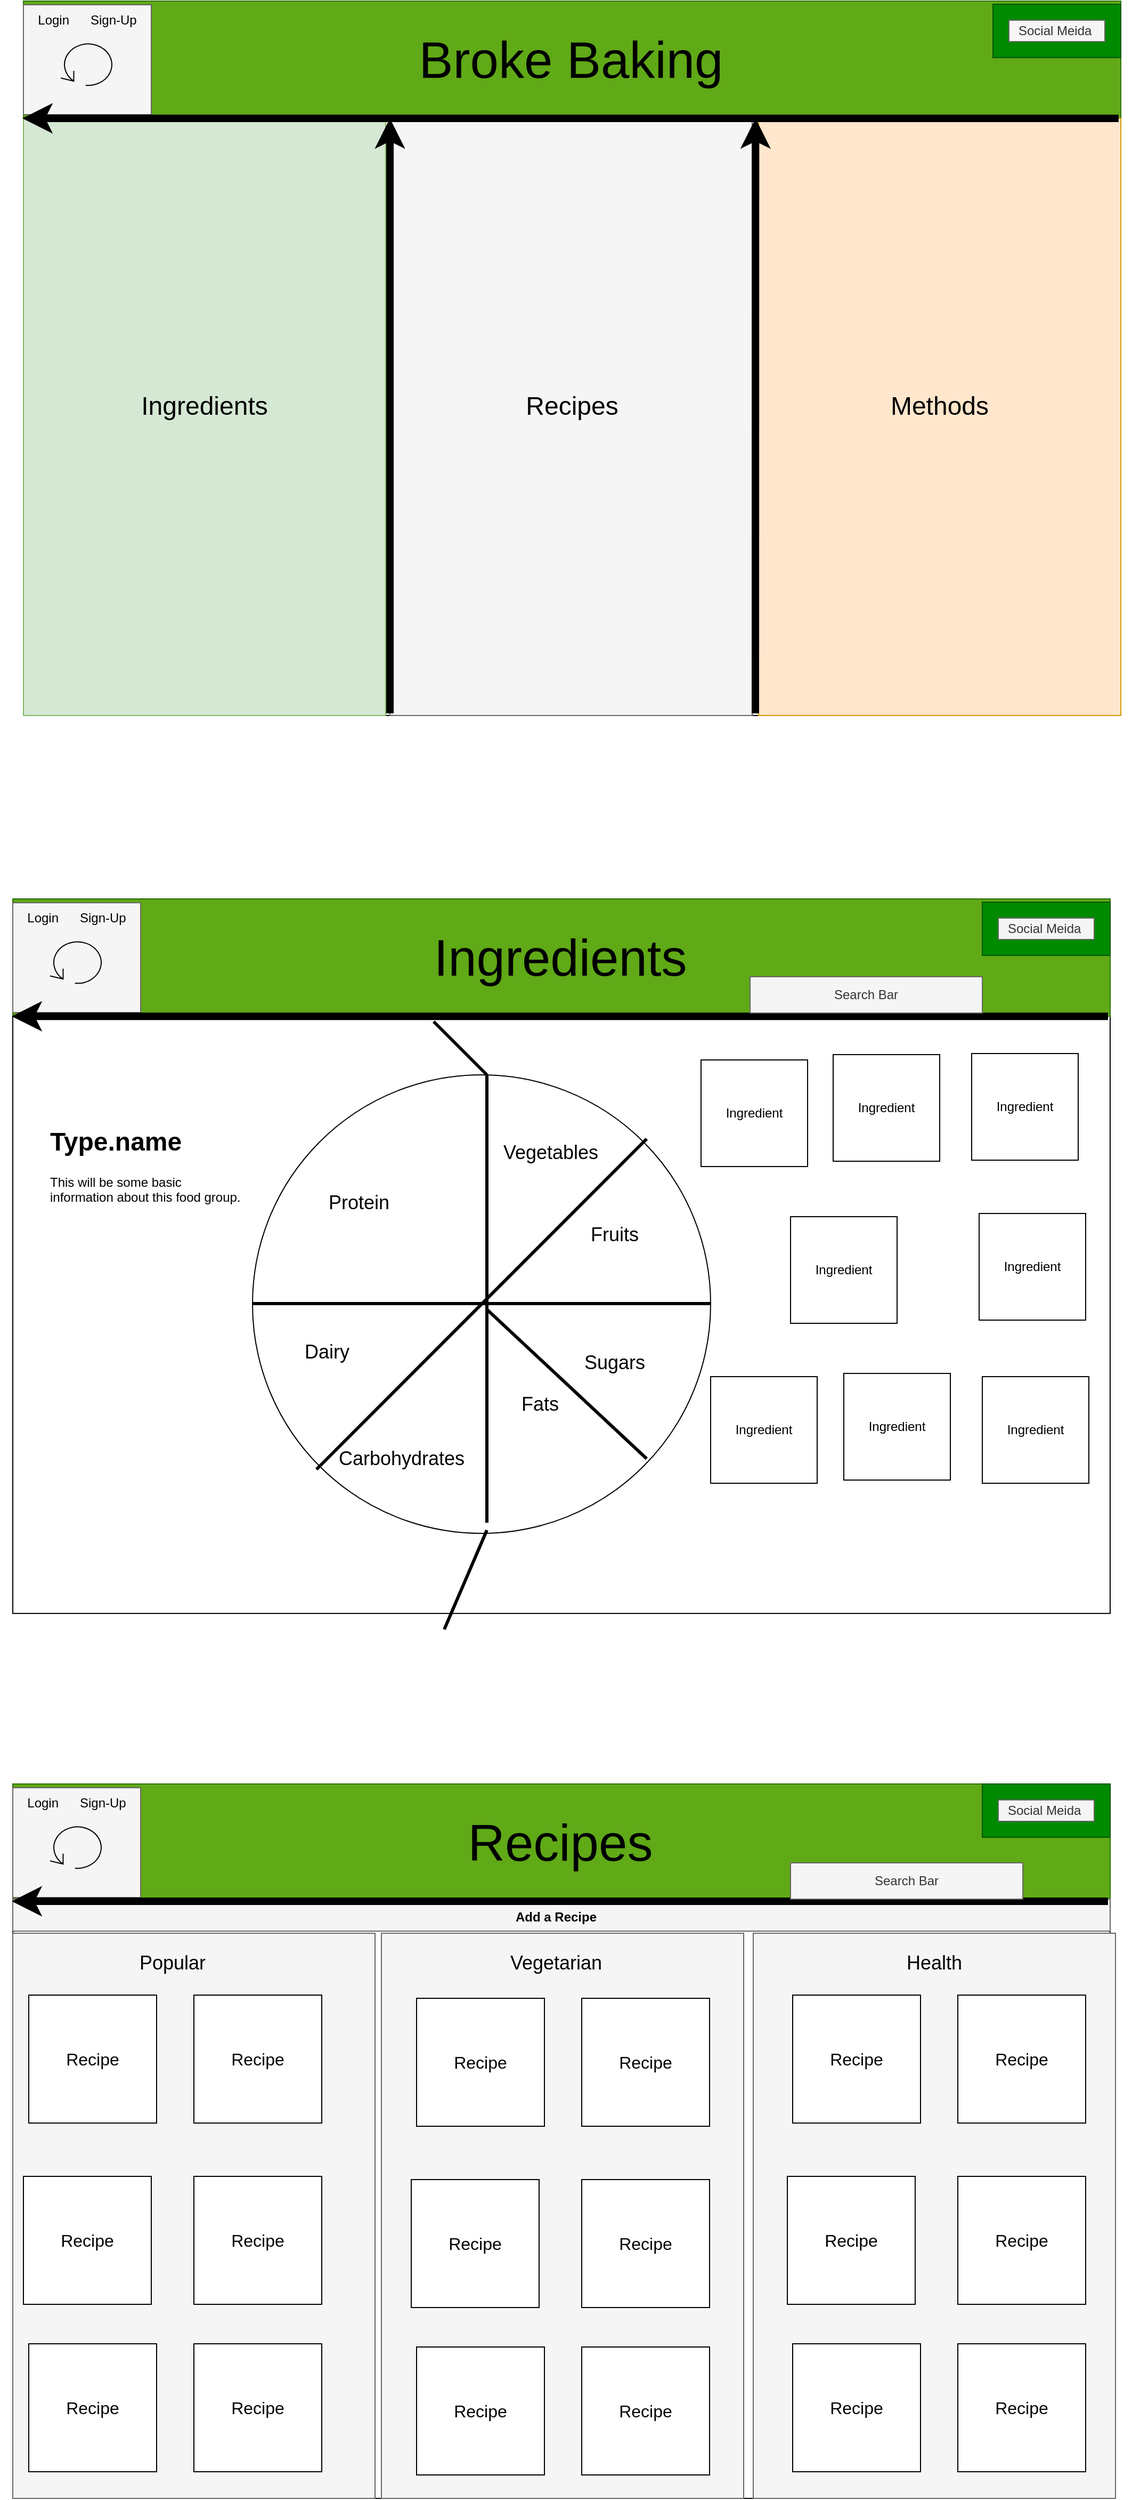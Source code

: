<mxfile version="10.9.2" type="device"><diagram id="hoWL7Ylxa5DnztFot7r7" name="Laptop Display"><mxGraphModel dx="1335" dy="776" grid="1" gridSize="10" guides="1" tooltips="1" connect="1" arrows="1" fold="1" page="1" pageScale="1" pageWidth="1169" pageHeight="827" math="0" shadow="0"><root><mxCell id="0"/><mxCell id="1" parent="0"/><mxCell id="L4XhccBWlL3PrKL1o4t8-92" value="" style="rounded=0;whiteSpace=wrap;html=1;movable=0;resizable=0;rotatable=0;deletable=0;editable=0;connectable=0;" parent="1" vertex="1"><mxGeometry x="60" y="1742" width="1030" height="670" as="geometry"/></mxCell><mxCell id="L4XhccBWlL3PrKL1o4t8-124" value="" style="rounded=0;whiteSpace=wrap;html=1;rotation=90;fillColor=#f5f5f5;strokeColor=#666666;movable=0;resizable=0;rotatable=0;deletable=0;editable=0;connectable=0;fontColor=#333333;" parent="1" vertex="1"><mxGeometry x="660" y="1977" width="530" height="340" as="geometry"/></mxCell><mxCell id="L4XhccBWlL3PrKL1o4t8-93" value="" style="rounded=0;whiteSpace=wrap;html=1;fillColor=#60a917;strokeColor=#2D7600;fontColor=#ffffff;movable=0;resizable=0;rotatable=0;deletable=0;editable=0;connectable=0;" parent="1" vertex="1"><mxGeometry x="60" y="1742" width="1030" height="110" as="geometry"/></mxCell><mxCell id="L4XhccBWlL3PrKL1o4t8-94" value="" style="rounded=0;whiteSpace=wrap;html=1;rotation=90;fillColor=#f5f5f5;strokeColor=#666666;fontColor=#333333;movable=0;resizable=0;rotatable=0;deletable=0;editable=0;connectable=0;" parent="1" vertex="1"><mxGeometry x="68.5" y="1737" width="103" height="120" as="geometry"/></mxCell><mxCell id="L4XhccBWlL3PrKL1o4t8-125" value="" style="rounded=0;whiteSpace=wrap;html=1;movable=0;resizable=0;rotatable=0;deletable=0;editable=0;connectable=0;fillColor=#f5f5f5;strokeColor=#666666;fontColor=#333333;" parent="1" vertex="1"><mxGeometry x="60" y="1850" width="1030" height="30" as="geometry"/></mxCell><mxCell id="L4XhccBWlL3PrKL1o4t8-123" value="" style="rounded=0;whiteSpace=wrap;html=1;rotation=90;fillColor=#f5f5f5;strokeColor=#666666;movable=0;resizable=0;rotatable=0;deletable=0;editable=0;connectable=0;fontColor=#333333;" parent="1" vertex="1"><mxGeometry x="311" y="1977" width="530" height="340" as="geometry"/></mxCell><mxCell id="L4XhccBWlL3PrKL1o4t8-103" value="" style="endArrow=classic;html=1;exitX=0.998;exitY=1;exitDx=0;exitDy=0;exitPerimeter=0;strokeWidth=7;movable=0;resizable=0;rotatable=0;deletable=0;editable=0;connectable=0;" parent="1" source="L4XhccBWlL3PrKL1o4t8-93" edge="1"><mxGeometry width="50" height="50" relative="1" as="geometry"><mxPoint x="20" y="1912" as="sourcePoint"/><mxPoint x="59" y="1852" as="targetPoint"/></mxGeometry></mxCell><mxCell id="L4XhccBWlL3PrKL1o4t8-116" value="" style="rounded=0;whiteSpace=wrap;html=1;rotation=90;fillColor=#f5f5f5;strokeColor=#666666;movable=0;resizable=0;rotatable=0;deletable=0;editable=0;connectable=0;fontColor=#333333;" parent="1" vertex="1"><mxGeometry x="-35" y="1977" width="530" height="340" as="geometry"/></mxCell><mxCell id="zri9Limb2vsk-oSee-CC-1" value="" style="rounded=0;whiteSpace=wrap;html=1;movable=0;resizable=0;rotatable=0;deletable=0;editable=0;connectable=0;" parent="1" vertex="1"><mxGeometry x="70" y="70" width="1030" height="670" as="geometry"/></mxCell><mxCell id="L4XhccBWlL3PrKL1o4t8-1" value="" style="rounded=0;whiteSpace=wrap;html=1;fillColor=#60a917;strokeColor=#2D7600;fontColor=#ffffff;movable=0;resizable=0;rotatable=0;deletable=0;editable=0;connectable=0;" parent="1" vertex="1"><mxGeometry x="70" y="70" width="1030" height="110" as="geometry"/></mxCell><mxCell id="L4XhccBWlL3PrKL1o4t8-16" value="" style="rounded=0;whiteSpace=wrap;html=1;rotation=90;fillColor=#f5f5f5;strokeColor=#666666;fontColor=#333333;movable=0;resizable=0;rotatable=0;deletable=0;editable=0;connectable=0;" parent="1" vertex="1"><mxGeometry x="78.5" y="65" width="103" height="120" as="geometry"/></mxCell><mxCell id="L4XhccBWlL3PrKL1o4t8-14" value="" style="rounded=0;whiteSpace=wrap;html=1;rotation=90;fillColor=#d5e8d4;strokeColor=#82b366;movable=0;resizable=0;rotatable=0;deletable=0;editable=0;connectable=0;" parent="1" vertex="1"><mxGeometry x="-40" y="290" width="560" height="340" as="geometry"/></mxCell><mxCell id="L4XhccBWlL3PrKL1o4t8-13" value="" style="rounded=0;whiteSpace=wrap;html=1;rotation=90;fillColor=#f5f5f5;strokeColor=#666666;fontColor=#333333;movable=0;resizable=0;rotatable=0;deletable=0;editable=0;connectable=0;" parent="1" vertex="1"><mxGeometry x="304" y="290" width="560" height="340" as="geometry"/></mxCell><mxCell id="L4XhccBWlL3PrKL1o4t8-15" value="" style="rounded=0;whiteSpace=wrap;html=1;rotation=90;fillColor=#ffe6cc;strokeColor=#d79b00;movable=0;resizable=0;rotatable=0;deletable=0;editable=0;connectable=0;" parent="1" vertex="1"><mxGeometry x="650" y="290" width="560" height="340" as="geometry"/></mxCell><mxCell id="L4XhccBWlL3PrKL1o4t8-2" value="&lt;span style=&quot;font-size: 48px&quot;&gt;Broke Baking&lt;/span&gt;" style="text;html=1;strokeColor=none;fillColor=none;align=center;verticalAlign=middle;whiteSpace=wrap;rounded=0;movable=0;resizable=0;rotatable=0;deletable=0;editable=0;connectable=0;" parent="1" vertex="1"><mxGeometry x="402" y="115" width="364" height="20" as="geometry"/></mxCell><mxCell id="L4XhccBWlL3PrKL1o4t8-3" value="Login&amp;nbsp; &amp;nbsp; &amp;nbsp; Sign-Up&lt;br&gt;" style="text;html=1;strokeColor=none;fillColor=none;align=center;verticalAlign=middle;whiteSpace=wrap;rounded=0;movable=0;resizable=0;rotatable=0;deletable=0;editable=0;connectable=0;" parent="1" vertex="1"><mxGeometry x="70" y="78" width="120" height="20" as="geometry"/></mxCell><mxCell id="L4XhccBWlL3PrKL1o4t8-6" value="" style="shape=mxgraph.bpmn.loop;html=1;outlineConnect=0;movable=0;resizable=0;rotatable=0;deletable=0;editable=0;connectable=0;" parent="1" vertex="1"><mxGeometry x="105" y="108" width="50" height="42" as="geometry"/></mxCell><mxCell id="L4XhccBWlL3PrKL1o4t8-10" value="" style="endArrow=classic;html=1;exitX=0.998;exitY=1;exitDx=0;exitDy=0;exitPerimeter=0;strokeWidth=7;movable=0;resizable=0;rotatable=0;deletable=0;editable=0;connectable=0;" parent="1" source="L4XhccBWlL3PrKL1o4t8-1" edge="1"><mxGeometry width="50" height="50" relative="1" as="geometry"><mxPoint x="30" y="240" as="sourcePoint"/><mxPoint x="69" y="180" as="targetPoint"/></mxGeometry></mxCell><mxCell id="L4XhccBWlL3PrKL1o4t8-17" value="&lt;font style=&quot;font-size: 24px&quot;&gt;Ingredients&lt;/font&gt;" style="text;html=1;strokeColor=none;fillColor=none;align=center;verticalAlign=middle;whiteSpace=wrap;rounded=0;movable=0;resizable=0;rotatable=0;deletable=0;editable=0;connectable=0;" parent="1" vertex="1"><mxGeometry x="135" y="440" width="210" height="20" as="geometry"/></mxCell><mxCell id="L4XhccBWlL3PrKL1o4t8-18" value="&lt;span style=&quot;font-size: 24px&quot;&gt;Recipes&lt;/span&gt;" style="text;html=1;strokeColor=none;fillColor=none;align=center;verticalAlign=middle;whiteSpace=wrap;rounded=0;movable=0;resizable=0;rotatable=0;deletable=0;editable=0;connectable=0;" parent="1" vertex="1"><mxGeometry x="480" y="440" width="210" height="20" as="geometry"/></mxCell><mxCell id="L4XhccBWlL3PrKL1o4t8-19" value="&lt;span style=&quot;font-size: 24px&quot;&gt;Methods&lt;/span&gt;" style="text;html=1;strokeColor=none;fillColor=none;align=center;verticalAlign=middle;whiteSpace=wrap;rounded=0;movable=0;resizable=0;rotatable=0;deletable=0;editable=0;connectable=0;" parent="1" vertex="1"><mxGeometry x="825" y="440" width="210" height="20" as="geometry"/></mxCell><mxCell id="L4XhccBWlL3PrKL1o4t8-21" value="" style="endArrow=classic;html=1;strokeWidth=7;entryX=0;entryY=1;entryDx=0;entryDy=0;entryPerimeter=0;movable=0;resizable=0;rotatable=0;deletable=0;editable=0;connectable=0;" parent="1" target="L4XhccBWlL3PrKL1o4t8-13" edge="1"><mxGeometry width="50" height="50" relative="1" as="geometry"><mxPoint x="414" y="738" as="sourcePoint"/><mxPoint x="320" y="449.5" as="targetPoint"/></mxGeometry></mxCell><mxCell id="L4XhccBWlL3PrKL1o4t8-22" value="" style="endArrow=classic;html=1;strokeWidth=7;entryX=0;entryY=1;entryDx=0;entryDy=0;entryPerimeter=0;movable=0;resizable=0;rotatable=0;deletable=0;editable=0;connectable=0;" parent="1" edge="1"><mxGeometry width="50" height="50" relative="1" as="geometry"><mxPoint x="757.0" y="738" as="sourcePoint"/><mxPoint x="757.167" y="180" as="targetPoint"/></mxGeometry></mxCell><mxCell id="L4XhccBWlL3PrKL1o4t8-23" value="" style="rounded=0;whiteSpace=wrap;html=1;movable=0;resizable=0;rotatable=0;deletable=0;editable=0;connectable=0;" parent="1" vertex="1"><mxGeometry x="60" y="912.083" width="1030" height="670" as="geometry"/></mxCell><mxCell id="L4XhccBWlL3PrKL1o4t8-24" value="" style="rounded=0;whiteSpace=wrap;html=1;fillColor=#60a917;strokeColor=#2D7600;fontColor=#ffffff;movable=0;resizable=0;rotatable=0;deletable=0;editable=0;connectable=0;" parent="1" vertex="1"><mxGeometry x="60" y="912.083" width="1030" height="110" as="geometry"/></mxCell><mxCell id="L4XhccBWlL3PrKL1o4t8-25" value="" style="rounded=0;whiteSpace=wrap;html=1;rotation=90;fillColor=#f5f5f5;strokeColor=#666666;fontColor=#333333;movable=0;resizable=0;rotatable=0;deletable=0;editable=0;connectable=0;" parent="1" vertex="1"><mxGeometry x="68.5" y="907.083" width="103" height="120" as="geometry"/></mxCell><mxCell id="L4XhccBWlL3PrKL1o4t8-29" value="&lt;span style=&quot;font-size: 48px&quot;&gt;Ingredients&lt;/span&gt;" style="text;html=1;strokeColor=none;fillColor=none;align=center;verticalAlign=middle;whiteSpace=wrap;rounded=0;movable=0;resizable=0;rotatable=0;deletable=0;editable=0;connectable=0;" parent="1" vertex="1"><mxGeometry x="392" y="957.083" width="364" height="20" as="geometry"/></mxCell><mxCell id="L4XhccBWlL3PrKL1o4t8-30" value="Login&amp;nbsp; &amp;nbsp; &amp;nbsp; Sign-Up&lt;br&gt;" style="text;html=1;strokeColor=none;fillColor=none;align=center;verticalAlign=middle;whiteSpace=wrap;rounded=0;movable=0;resizable=0;rotatable=0;deletable=0;editable=0;connectable=0;" parent="1" vertex="1"><mxGeometry x="60" y="920.083" width="120" height="20" as="geometry"/></mxCell><mxCell id="L4XhccBWlL3PrKL1o4t8-33" value="" style="shape=mxgraph.bpmn.loop;html=1;outlineConnect=0;movable=0;resizable=0;rotatable=0;deletable=0;editable=0;connectable=0;" parent="1" vertex="1"><mxGeometry x="95" y="950.083" width="50" height="42" as="geometry"/></mxCell><mxCell id="L4XhccBWlL3PrKL1o4t8-34" value="" style="endArrow=classic;html=1;exitX=0.998;exitY=1;exitDx=0;exitDy=0;exitPerimeter=0;strokeWidth=7;movable=0;resizable=0;rotatable=0;deletable=0;editable=0;connectable=0;" parent="1" source="L4XhccBWlL3PrKL1o4t8-24" edge="1"><mxGeometry width="50" height="50" relative="1" as="geometry"><mxPoint x="20" y="1082.083" as="sourcePoint"/><mxPoint x="59" y="1022.083" as="targetPoint"/></mxGeometry></mxCell><mxCell id="L4XhccBWlL3PrKL1o4t8-40" value="Search Bar" style="rounded=0;whiteSpace=wrap;html=1;rotation=0;fillColor=#f5f5f5;strokeColor=#666666;fontColor=#333333;movable=0;resizable=0;rotatable=0;deletable=0;editable=0;connectable=0;direction=south;" parent="1" vertex="1"><mxGeometry x="752" y="985" width="218" height="34" as="geometry"/></mxCell><mxCell id="L4XhccBWlL3PrKL1o4t8-41" value="" style="ellipse;whiteSpace=wrap;html=1;aspect=fixed;movable=0;resizable=0;rotatable=0;deletable=0;editable=0;connectable=0;" parent="1" vertex="1"><mxGeometry x="285" y="1077" width="430" height="430" as="geometry"/></mxCell><mxCell id="L4XhccBWlL3PrKL1o4t8-43" value="" style="endArrow=none;html=1;strokeWidth=3;movable=0;resizable=0;rotatable=0;deletable=0;editable=0;connectable=0;" parent="1" edge="1"><mxGeometry width="50" height="50" relative="1" as="geometry"><mxPoint x="505" y="1497" as="sourcePoint"/><mxPoint x="505" y="1077" as="targetPoint"/></mxGeometry></mxCell><mxCell id="L4XhccBWlL3PrKL1o4t8-44" value="" style="endArrow=none;html=1;strokeWidth=3;movable=0;resizable=0;rotatable=0;deletable=0;editable=0;connectable=0;" parent="1" edge="1"><mxGeometry width="50" height="50" relative="1" as="geometry"><mxPoint x="285" y="1291.5" as="sourcePoint"/><mxPoint x="715" y="1291.5" as="targetPoint"/></mxGeometry></mxCell><mxCell id="L4XhccBWlL3PrKL1o4t8-45" value="" style="endArrow=none;html=1;strokeWidth=3;movable=0;resizable=0;rotatable=0;deletable=0;editable=0;connectable=0;" parent="1" edge="1"><mxGeometry width="50" height="50" relative="1" as="geometry"><mxPoint x="345" y="1447" as="sourcePoint"/><mxPoint x="655" y="1137" as="targetPoint"/></mxGeometry></mxCell><mxCell id="L4XhccBWlL3PrKL1o4t8-46" value="" style="endArrow=none;html=1;strokeWidth=3;movable=0;resizable=0;rotatable=0;deletable=0;editable=0;connectable=0;" parent="1" edge="1"><mxGeometry width="50" height="50" relative="1" as="geometry"><mxPoint x="655" y="1437" as="sourcePoint"/><mxPoint x="505" y="1297" as="targetPoint"/></mxGeometry></mxCell><mxCell id="L4XhccBWlL3PrKL1o4t8-47" value="&lt;font style=&quot;font-size: 18px&quot;&gt;Vegetables&lt;br&gt;&lt;/font&gt;&lt;br&gt;" style="text;html=1;strokeColor=none;fillColor=none;align=center;verticalAlign=middle;whiteSpace=wrap;rounded=0;movable=0;resizable=0;rotatable=0;deletable=0;editable=0;connectable=0;" parent="1" vertex="1"><mxGeometry x="545" y="1147" width="40" height="20" as="geometry"/></mxCell><mxCell id="L4XhccBWlL3PrKL1o4t8-53" value="&lt;span style=&quot;font-size: 18px&quot;&gt;Protein&lt;/span&gt;" style="text;html=1;strokeColor=none;fillColor=none;align=center;verticalAlign=middle;whiteSpace=wrap;rounded=0;movable=0;resizable=0;rotatable=0;deletable=0;editable=0;connectable=0;" parent="1" vertex="1"><mxGeometry x="365" y="1187" width="40" height="20" as="geometry"/></mxCell><mxCell id="L4XhccBWlL3PrKL1o4t8-54" value="&lt;span style=&quot;font-size: 18px&quot;&gt;Carbohydrates&lt;/span&gt;" style="text;html=1;strokeColor=none;fillColor=none;align=center;verticalAlign=middle;whiteSpace=wrap;rounded=0;movable=0;resizable=0;rotatable=0;deletable=0;editable=0;connectable=0;" parent="1" vertex="1"><mxGeometry x="405" y="1427" width="40" height="20" as="geometry"/></mxCell><mxCell id="L4XhccBWlL3PrKL1o4t8-56" value="&lt;span style=&quot;font-size: 18px&quot;&gt;Dairy&lt;/span&gt;" style="text;html=1;strokeColor=none;fillColor=none;align=center;verticalAlign=middle;whiteSpace=wrap;rounded=0;movable=0;resizable=0;rotatable=0;deletable=0;editable=0;connectable=0;" parent="1" vertex="1"><mxGeometry x="335" y="1327" width="40" height="20" as="geometry"/></mxCell><mxCell id="L4XhccBWlL3PrKL1o4t8-57" value="&lt;span style=&quot;font-size: 18px&quot;&gt;Sugars&lt;/span&gt;" style="text;html=1;strokeColor=none;fillColor=none;align=center;verticalAlign=middle;whiteSpace=wrap;rounded=0;movable=0;resizable=0;rotatable=0;deletable=0;editable=0;connectable=0;" parent="1" vertex="1"><mxGeometry x="605" y="1337" width="40" height="20" as="geometry"/></mxCell><mxCell id="L4XhccBWlL3PrKL1o4t8-58" value="&lt;span style=&quot;font-size: 18px&quot;&gt;Fats&lt;br&gt;&lt;br&gt;&lt;/span&gt;" style="text;html=1;strokeColor=none;fillColor=none;align=center;verticalAlign=middle;whiteSpace=wrap;rounded=0;movable=0;resizable=0;rotatable=0;deletable=0;editable=0;connectable=0;" parent="1" vertex="1"><mxGeometry x="535" y="1387" width="40" height="20" as="geometry"/></mxCell><mxCell id="L4XhccBWlL3PrKL1o4t8-59" value="&lt;span style=&quot;font-size: 18px&quot;&gt;Fruits&lt;br&gt;&lt;/span&gt;" style="text;html=1;strokeColor=none;fillColor=none;align=center;verticalAlign=middle;whiteSpace=wrap;rounded=0;movable=0;resizable=0;rotatable=0;deletable=0;editable=0;connectable=0;" parent="1" vertex="1"><mxGeometry x="605" y="1217" width="40" height="20" as="geometry"/></mxCell><mxCell id="L4XhccBWlL3PrKL1o4t8-60" value="" style="endArrow=none;html=1;strokeWidth=3;movable=0;resizable=0;rotatable=0;deletable=0;editable=0;connectable=0;" parent="1" edge="1"><mxGeometry width="50" height="50" relative="1" as="geometry"><mxPoint x="505" y="1077" as="sourcePoint"/><mxPoint x="455" y="1027" as="targetPoint"/></mxGeometry></mxCell><mxCell id="L4XhccBWlL3PrKL1o4t8-62" value="" style="endArrow=none;html=1;strokeWidth=3;movable=0;resizable=0;rotatable=0;deletable=0;editable=0;connectable=0;" parent="1" edge="1"><mxGeometry width="50" height="50" relative="1" as="geometry"><mxPoint x="465" y="1597" as="sourcePoint"/><mxPoint x="505" y="1504" as="targetPoint"/></mxGeometry></mxCell><mxCell id="L4XhccBWlL3PrKL1o4t8-64" value="&lt;h1&gt;Type.name&lt;/h1&gt;&lt;p&gt;This will be some basic information about this food group.&lt;/p&gt;" style="text;html=1;strokeColor=none;fillColor=none;spacing=5;spacingTop=-20;whiteSpace=wrap;overflow=hidden;rounded=0;movable=0;resizable=0;rotatable=0;deletable=0;editable=0;connectable=0;" parent="1" vertex="1"><mxGeometry x="90" y="1120" width="190" height="120" as="geometry"/></mxCell><mxCell id="L4XhccBWlL3PrKL1o4t8-66" value="Ingredient" style="whiteSpace=wrap;html=1;aspect=fixed;movable=0;resizable=0;rotatable=0;deletable=0;editable=0;connectable=0;" parent="1" vertex="1"><mxGeometry x="706" y="1063" width="100" height="100" as="geometry"/></mxCell><mxCell id="L4XhccBWlL3PrKL1o4t8-67" value="Ingredient" style="whiteSpace=wrap;html=1;aspect=fixed;movable=0;resizable=0;rotatable=0;deletable=0;editable=0;connectable=0;" parent="1" vertex="1"><mxGeometry x="967" y="1207" width="100" height="100" as="geometry"/></mxCell><mxCell id="L4XhccBWlL3PrKL1o4t8-68" value="Ingredient" style="whiteSpace=wrap;html=1;aspect=fixed;movable=0;resizable=0;rotatable=0;deletable=0;editable=0;connectable=0;" parent="1" vertex="1"><mxGeometry x="960" y="1057" width="100" height="100" as="geometry"/></mxCell><mxCell id="L4XhccBWlL3PrKL1o4t8-69" value="Ingredient" style="whiteSpace=wrap;html=1;aspect=fixed;movable=0;resizable=0;rotatable=0;deletable=0;editable=0;connectable=0;" parent="1" vertex="1"><mxGeometry x="830" y="1058" width="100" height="100" as="geometry"/></mxCell><mxCell id="L4XhccBWlL3PrKL1o4t8-70" value="Ingredient" style="whiteSpace=wrap;html=1;aspect=fixed;movable=0;resizable=0;rotatable=0;deletable=0;editable=0;connectable=0;" parent="1" vertex="1"><mxGeometry x="790" y="1210" width="100" height="100" as="geometry"/></mxCell><mxCell id="L4XhccBWlL3PrKL1o4t8-71" value="Ingredient" style="whiteSpace=wrap;html=1;aspect=fixed;movable=0;resizable=0;rotatable=0;deletable=0;editable=0;connectable=0;" parent="1" vertex="1"><mxGeometry x="715" y="1360" width="100" height="100" as="geometry"/></mxCell><mxCell id="L4XhccBWlL3PrKL1o4t8-72" value="Ingredient" style="whiteSpace=wrap;html=1;aspect=fixed;movable=0;resizable=0;rotatable=0;deletable=0;editable=0;connectable=0;" parent="1" vertex="1"><mxGeometry x="840" y="1357" width="100" height="100" as="geometry"/></mxCell><mxCell id="L4XhccBWlL3PrKL1o4t8-73" value="Ingredient" style="whiteSpace=wrap;html=1;aspect=fixed;movable=0;resizable=0;rotatable=0;deletable=0;editable=0;connectable=0;" parent="1" vertex="1"><mxGeometry x="970" y="1360" width="100" height="100" as="geometry"/></mxCell><mxCell id="L4XhccBWlL3PrKL1o4t8-98" value="&lt;span style=&quot;font-size: 48px&quot;&gt;Recipes&lt;/span&gt;" style="text;html=1;strokeColor=none;fillColor=none;align=center;verticalAlign=middle;whiteSpace=wrap;rounded=0;movable=0;resizable=0;rotatable=0;deletable=0;editable=0;connectable=0;" parent="1" vertex="1"><mxGeometry x="392" y="1787" width="364" height="20" as="geometry"/></mxCell><mxCell id="L4XhccBWlL3PrKL1o4t8-99" value="Login&amp;nbsp; &amp;nbsp; &amp;nbsp; Sign-Up&lt;br&gt;" style="text;html=1;strokeColor=none;fillColor=none;align=center;verticalAlign=middle;whiteSpace=wrap;rounded=0;movable=0;resizable=0;rotatable=0;deletable=0;editable=0;connectable=0;" parent="1" vertex="1"><mxGeometry x="60" y="1750" width="120" height="20" as="geometry"/></mxCell><mxCell id="L4XhccBWlL3PrKL1o4t8-102" value="" style="shape=mxgraph.bpmn.loop;html=1;outlineConnect=0;movable=0;resizable=0;rotatable=0;deletable=0;editable=0;connectable=0;" parent="1" vertex="1"><mxGeometry x="95" y="1780" width="50" height="42" as="geometry"/></mxCell><mxCell id="L4XhccBWlL3PrKL1o4t8-111" value="&lt;span style=&quot;font-size: 18px&quot;&gt;Popular&lt;/span&gt;" style="text;html=1;strokeColor=none;fillColor=none;align=center;verticalAlign=middle;whiteSpace=wrap;rounded=0;movable=0;resizable=0;rotatable=0;deletable=0;editable=0;connectable=0;" parent="1" vertex="1"><mxGeometry x="190" y="1900" width="40" height="20" as="geometry"/></mxCell><mxCell id="L4XhccBWlL3PrKL1o4t8-112" value="&lt;font size=&quot;3&quot;&gt;Recipe&lt;/font&gt;" style="whiteSpace=wrap;html=1;aspect=fixed;movable=0;resizable=0;rotatable=0;deletable=0;editable=0;connectable=0;" parent="1" vertex="1"><mxGeometry x="75" y="1940" width="120" height="120" as="geometry"/></mxCell><mxCell id="L4XhccBWlL3PrKL1o4t8-117" value="&lt;span style=&quot;font-size: medium ; white-space: normal&quot;&gt;Recipe&lt;/span&gt;" style="whiteSpace=wrap;html=1;aspect=fixed;movable=0;resizable=0;rotatable=0;deletable=0;editable=0;connectable=0;" parent="1" vertex="1"><mxGeometry x="230" y="1940" width="120" height="120" as="geometry"/></mxCell><mxCell id="L4XhccBWlL3PrKL1o4t8-118" value="&lt;span style=&quot;font-size: medium ; white-space: normal&quot;&gt;Recipe&lt;/span&gt;" style="whiteSpace=wrap;html=1;aspect=fixed;movable=0;resizable=0;rotatable=0;deletable=0;editable=0;connectable=0;" parent="1" vertex="1"><mxGeometry x="70" y="2110" width="120" height="120" as="geometry"/></mxCell><mxCell id="L4XhccBWlL3PrKL1o4t8-119" value="&lt;span style=&quot;font-size: medium ; white-space: normal&quot;&gt;Recipe&lt;/span&gt;" style="whiteSpace=wrap;html=1;aspect=fixed;movable=0;resizable=0;rotatable=0;deletable=0;editable=0;connectable=0;" parent="1" vertex="1"><mxGeometry x="230" y="2110" width="120" height="120" as="geometry"/></mxCell><mxCell id="L4XhccBWlL3PrKL1o4t8-120" value="&lt;span style=&quot;font-size: medium ; white-space: normal&quot;&gt;Recipe&lt;/span&gt;" style="whiteSpace=wrap;html=1;aspect=fixed;movable=0;resizable=0;rotatable=0;deletable=0;editable=0;connectable=0;" parent="1" vertex="1"><mxGeometry x="75" y="2267" width="120" height="120" as="geometry"/></mxCell><mxCell id="L4XhccBWlL3PrKL1o4t8-121" value="&lt;span style=&quot;font-size: medium ; white-space: normal&quot;&gt;Recipe&lt;/span&gt;" style="whiteSpace=wrap;html=1;aspect=fixed;movable=0;resizable=0;rotatable=0;deletable=0;editable=0;connectable=0;" parent="1" vertex="1"><mxGeometry x="230" y="2267" width="120" height="120" as="geometry"/></mxCell><mxCell id="L4XhccBWlL3PrKL1o4t8-129" value="&lt;b&gt;Add a Recipe&lt;/b&gt;" style="text;html=1;strokeColor=none;fillColor=none;align=center;verticalAlign=middle;whiteSpace=wrap;rounded=0;movable=0;resizable=0;rotatable=0;deletable=0;editable=0;connectable=0;" parent="1" vertex="1"><mxGeometry x="490" y="1857" width="160" height="20" as="geometry"/></mxCell><mxCell id="L4XhccBWlL3PrKL1o4t8-132" value="Search Bar" style="rounded=0;whiteSpace=wrap;html=1;rotation=0;fillColor=#f5f5f5;strokeColor=#666666;fontColor=#333333;movable=0;resizable=0;rotatable=0;deletable=0;editable=0;connectable=0;direction=south;" parent="1" vertex="1"><mxGeometry x="790" y="1816" width="218" height="34" as="geometry"/></mxCell><mxCell id="L4XhccBWlL3PrKL1o4t8-134" value="&lt;span style=&quot;font-size: 18px&quot;&gt;Vegetarian&lt;/span&gt;" style="text;html=1;strokeColor=none;fillColor=none;align=center;verticalAlign=middle;whiteSpace=wrap;rounded=0;movable=0;resizable=0;rotatable=0;deletable=0;editable=0;connectable=0;" parent="1" vertex="1"><mxGeometry x="550" y="1900" width="40" height="20" as="geometry"/></mxCell><mxCell id="L4XhccBWlL3PrKL1o4t8-136" value="&lt;font size=&quot;3&quot;&gt;Recipe&lt;/font&gt;" style="whiteSpace=wrap;html=1;aspect=fixed;movable=0;resizable=0;rotatable=0;deletable=0;editable=0;connectable=0;" parent="1" vertex="1"><mxGeometry x="439" y="1943" width="120" height="120" as="geometry"/></mxCell><mxCell id="L4XhccBWlL3PrKL1o4t8-137" value="&lt;span style=&quot;font-size: medium ; white-space: normal&quot;&gt;Recipe&lt;/span&gt;" style="whiteSpace=wrap;html=1;aspect=fixed;movable=0;resizable=0;rotatable=0;deletable=0;editable=0;connectable=0;" parent="1" vertex="1"><mxGeometry x="594" y="1943" width="120" height="120" as="geometry"/></mxCell><mxCell id="L4XhccBWlL3PrKL1o4t8-138" value="&lt;span style=&quot;font-size: medium ; white-space: normal&quot;&gt;Recipe&lt;/span&gt;" style="whiteSpace=wrap;html=1;aspect=fixed;movable=0;resizable=0;rotatable=0;deletable=0;editable=0;connectable=0;" parent="1" vertex="1"><mxGeometry x="434" y="2113" width="120" height="120" as="geometry"/></mxCell><mxCell id="L4XhccBWlL3PrKL1o4t8-139" value="&lt;span style=&quot;font-size: medium ; white-space: normal&quot;&gt;Recipe&lt;/span&gt;" style="whiteSpace=wrap;html=1;aspect=fixed;movable=0;resizable=0;rotatable=0;deletable=0;editable=0;connectable=0;" parent="1" vertex="1"><mxGeometry x="594" y="2113" width="120" height="120" as="geometry"/></mxCell><mxCell id="L4XhccBWlL3PrKL1o4t8-140" value="&lt;span style=&quot;font-size: medium ; white-space: normal&quot;&gt;Recipe&lt;/span&gt;" style="whiteSpace=wrap;html=1;aspect=fixed;movable=0;resizable=0;rotatable=0;deletable=0;editable=0;connectable=0;" parent="1" vertex="1"><mxGeometry x="439" y="2270" width="120" height="120" as="geometry"/></mxCell><mxCell id="L4XhccBWlL3PrKL1o4t8-141" value="&lt;span style=&quot;font-size: medium ; white-space: normal&quot;&gt;Recipe&lt;/span&gt;" style="whiteSpace=wrap;html=1;aspect=fixed;movable=0;resizable=0;rotatable=0;deletable=0;editable=0;connectable=0;" parent="1" vertex="1"><mxGeometry x="594" y="2270" width="120" height="120" as="geometry"/></mxCell><mxCell id="L4XhccBWlL3PrKL1o4t8-142" value="&lt;font size=&quot;3&quot;&gt;Recipe&lt;/font&gt;" style="whiteSpace=wrap;html=1;aspect=fixed;movable=0;resizable=0;rotatable=0;deletable=0;editable=0;connectable=0;" parent="1" vertex="1"><mxGeometry x="792" y="1940" width="120" height="120" as="geometry"/></mxCell><mxCell id="L4XhccBWlL3PrKL1o4t8-143" value="&lt;span style=&quot;font-size: medium ; white-space: normal&quot;&gt;Recipe&lt;/span&gt;" style="whiteSpace=wrap;html=1;aspect=fixed;movable=0;resizable=0;rotatable=0;deletable=0;editable=0;connectable=0;" parent="1" vertex="1"><mxGeometry x="947" y="1940" width="120" height="120" as="geometry"/></mxCell><mxCell id="L4XhccBWlL3PrKL1o4t8-144" value="&lt;span style=&quot;font-size: medium ; white-space: normal&quot;&gt;Recipe&lt;/span&gt;" style="whiteSpace=wrap;html=1;aspect=fixed;movable=0;resizable=0;rotatable=0;deletable=0;editable=0;connectable=0;" parent="1" vertex="1"><mxGeometry x="787" y="2110" width="120" height="120" as="geometry"/></mxCell><mxCell id="L4XhccBWlL3PrKL1o4t8-145" value="&lt;span style=&quot;font-size: medium ; white-space: normal&quot;&gt;Recipe&lt;/span&gt;" style="whiteSpace=wrap;html=1;aspect=fixed;movable=0;resizable=0;rotatable=0;deletable=0;editable=0;connectable=0;" parent="1" vertex="1"><mxGeometry x="947" y="2110" width="120" height="120" as="geometry"/></mxCell><mxCell id="L4XhccBWlL3PrKL1o4t8-146" value="&lt;span style=&quot;font-size: medium ; white-space: normal&quot;&gt;Recipe&lt;/span&gt;" style="whiteSpace=wrap;html=1;aspect=fixed;movable=0;resizable=0;rotatable=0;deletable=0;editable=0;connectable=0;" parent="1" vertex="1"><mxGeometry x="792" y="2267" width="120" height="120" as="geometry"/></mxCell><mxCell id="L4XhccBWlL3PrKL1o4t8-147" value="&lt;span style=&quot;font-size: medium ; white-space: normal&quot;&gt;Recipe&lt;/span&gt;" style="whiteSpace=wrap;html=1;aspect=fixed;movable=0;resizable=0;rotatable=0;deletable=0;editable=0;connectable=0;" parent="1" vertex="1"><mxGeometry x="947" y="2267" width="120" height="120" as="geometry"/></mxCell><mxCell id="L4XhccBWlL3PrKL1o4t8-148" value="&lt;span style=&quot;font-size: 18px&quot;&gt;Health&lt;/span&gt;" style="text;html=1;strokeColor=none;fillColor=none;align=center;verticalAlign=middle;whiteSpace=wrap;rounded=0;movable=0;resizable=0;rotatable=0;deletable=0;editable=0;connectable=0;" parent="1" vertex="1"><mxGeometry x="905" y="1900" width="40" height="20" as="geometry"/></mxCell><mxCell id="L4XhccBWlL3PrKL1o4t8-100" value="" style="rounded=0;whiteSpace=wrap;html=1;fillColor=#008a00;strokeColor=#005700;fontColor=#ffffff;movable=0;resizable=0;rotatable=0;deletable=0;editable=0;connectable=0;" parent="1" vertex="1"><mxGeometry x="970" y="1742" width="120" height="50" as="geometry"/></mxCell><mxCell id="L4XhccBWlL3PrKL1o4t8-101" value="Social Meida&amp;nbsp;" style="text;html=1;strokeColor=#666666;fillColor=#f5f5f5;align=center;verticalAlign=middle;whiteSpace=wrap;rounded=0;fontColor=#333333;movable=0;resizable=0;rotatable=0;deletable=0;editable=0;connectable=0;" parent="1" vertex="1"><mxGeometry x="985" y="1757" width="90" height="20" as="geometry"/></mxCell><mxCell id="L4XhccBWlL3PrKL1o4t8-154" value="" style="rounded=0;whiteSpace=wrap;html=1;fillColor=#008a00;strokeColor=#005700;fontColor=#ffffff;movable=0;resizable=0;rotatable=0;deletable=0;editable=0;connectable=0;" parent="1" vertex="1"><mxGeometry x="970" y="915" width="120" height="50" as="geometry"/></mxCell><mxCell id="L4XhccBWlL3PrKL1o4t8-155" value="Social Meida&amp;nbsp;" style="text;html=1;strokeColor=#666666;fillColor=#f5f5f5;align=center;verticalAlign=middle;whiteSpace=wrap;rounded=0;fontColor=#333333;movable=0;resizable=0;rotatable=0;deletable=0;editable=0;connectable=0;" parent="1" vertex="1"><mxGeometry x="985" y="930" width="90" height="20" as="geometry"/></mxCell><mxCell id="L4XhccBWlL3PrKL1o4t8-156" value="" style="rounded=0;whiteSpace=wrap;html=1;fillColor=#008a00;strokeColor=#005700;fontColor=#ffffff;movable=0;resizable=0;rotatable=0;deletable=0;editable=0;connectable=0;" parent="1" vertex="1"><mxGeometry x="980" y="73" width="120" height="50" as="geometry"/></mxCell><mxCell id="L4XhccBWlL3PrKL1o4t8-157" value="Social Meida&amp;nbsp;" style="text;html=1;strokeColor=#666666;fillColor=#f5f5f5;align=center;verticalAlign=middle;whiteSpace=wrap;rounded=0;fontColor=#333333;movable=0;resizable=0;rotatable=0;deletable=0;editable=0;connectable=0;" parent="1" vertex="1"><mxGeometry x="995" y="88" width="90" height="20" as="geometry"/></mxCell></root></mxGraphModel></diagram><diagram id="qJ30bO-fEdnbZOh1uPzd" name="Mobile Display"><mxGraphModel dx="1335" dy="776" grid="1" gridSize="10" guides="1" tooltips="1" connect="1" arrows="1" fold="1" page="1" pageScale="1" pageWidth="1169" pageHeight="827" math="0" shadow="0"><root><mxCell id="rjkhlm54nAfyxrfuJsS--0"/><mxCell id="rjkhlm54nAfyxrfuJsS--1" parent="rjkhlm54nAfyxrfuJsS--0"/><mxCell id="Hc11w40oA7iA9CqjDIBS-0" value="" style="rounded=0;whiteSpace=wrap;html=1;movable=0;resizable=0;rotatable=0;deletable=0;editable=0;connectable=0;" parent="rjkhlm54nAfyxrfuJsS--1" vertex="1"><mxGeometry x="130" y="50" width="370" height="670" as="geometry"/></mxCell><mxCell id="5Q06BDB7Pg92-c3A7o2t-0" value="" style="verticalLabelPosition=bottom;verticalAlign=top;html=1;shape=mxgraph.basic.orthogonal_triangle;rotation=-90;fillColor=#ffe6cc;strokeColor=#d79b00;movable=0;resizable=0;rotatable=0;deletable=0;editable=0;connectable=0;" vertex="1" parent="rjkhlm54nAfyxrfuJsS--1"><mxGeometry x="229" y="395" width="172" height="365" as="geometry"/></mxCell><mxCell id="Hc11w40oA7iA9CqjDIBS-11" value="" style="verticalLabelPosition=bottom;verticalAlign=top;html=1;shape=mxgraph.basic.orthogonal_triangle;rotation=90;fillColor=#d5e8d4;strokeColor=#82b366;movable=0;resizable=0;rotatable=0;deletable=0;editable=0;connectable=0;" parent="rjkhlm54nAfyxrfuJsS--1" vertex="1"><mxGeometry x="234" y="91" width="173" height="367" as="geometry"/></mxCell><mxCell id="Hc11w40oA7iA9CqjDIBS-1" value="" style="rounded=0;whiteSpace=wrap;html=1;movable=0;resizable=0;rotatable=0;deletable=0;editable=0;connectable=0;" parent="rjkhlm54nAfyxrfuJsS--1" vertex="1"><mxGeometry x="670" y="50" width="370" height="670" as="geometry"/></mxCell><mxCell id="Hc11w40oA7iA9CqjDIBS-3" value="&lt;font size=&quot;3&quot;&gt;HomeChef&lt;/font&gt;" style="rounded=0;whiteSpace=wrap;html=1;fillColor=#008a00;strokeColor=#005700;fontColor=#ffffff;movable=0;resizable=0;rotatable=0;deletable=0;editable=0;connectable=0;" parent="rjkhlm54nAfyxrfuJsS--1" vertex="1"><mxGeometry x="130" y="50" width="370" height="80" as="geometry"/></mxCell><mxCell id="Hc11w40oA7iA9CqjDIBS-4" value="Login/Signup" style="rounded=0;whiteSpace=wrap;html=1;fillColor=#f5f5f5;strokeColor=#666666;fontColor=#333333;movable=0;resizable=0;rotatable=0;deletable=0;editable=0;connectable=0;" parent="rjkhlm54nAfyxrfuJsS--1" vertex="1"><mxGeometry x="130" y="50" width="120" height="30" as="geometry"/></mxCell><mxCell id="Hc11w40oA7iA9CqjDIBS-6" value="" style="shape=parallelogram;perimeter=parallelogramPerimeter;whiteSpace=wrap;html=1;rotation=155;fillColor=#f5f5f5;strokeColor=#666666;fontColor=#333333;size=0.246;" parent="rjkhlm54nAfyxrfuJsS--1" vertex="1"><mxGeometry x="48" y="287" width="539" height="273" as="geometry"/></mxCell><mxCell id="Hc11w40oA7iA9CqjDIBS-7" value="Social" style="rounded=0;whiteSpace=wrap;html=1;fillColor=#008a00;strokeColor=#005700;fontColor=#ffffff;movable=0;resizable=0;rotatable=0;deletable=0;editable=0;connectable=0;" parent="rjkhlm54nAfyxrfuJsS--1" vertex="1"><mxGeometry x="130" y="660" width="370" height="60" as="geometry"/></mxCell><mxCell id="Hc11w40oA7iA9CqjDIBS-8" value="&lt;span style=&quot;font-family: &amp;#34;helvetica&amp;#34; , &amp;#34;arial&amp;#34; , sans-serif ; font-size: 0px ; white-space: nowrap&quot;&gt;%3CmxGraphModel%3E%3Croot%3E%3CmxCell%20id%3D%220%22%2F%3E%3CmxCell%20id%3D%221%22%20parent%3D%220%22%2F%3E%3CmxCell%20id%3D%222%22%20value%3D%22%22%20style%3D%22rounded%3D0%3BwhiteSpace%3Dwrap%3Bhtml%3D1%3B%22%20vertex%3D%221%22%20parent%3D%221%22%3E%3CmxGeometry%20x%3D%2250%22%20y%3D%2250%22%20width%3D%22370%22%20height%3D%22670%22%20as%3D%22geometry%22%2F%3E%3C%2FmxCell%3E%3C%2Froot%3E%3C%2FmxGraphModel%3E&lt;/span&gt;&lt;span style=&quot;font-family: &amp;#34;helvetica&amp;#34; , &amp;#34;arial&amp;#34; , sans-serif ; font-size: 0px ; white-space: nowrap&quot;&gt;%3CmxGraphModel%3E%3Croot%3E%3CmxCell%20id%3D%220%22%2F%3E%3CmxCell%20id%3D%221%22%20parent%3D%220%22%2F%3E%3CmxCell%20id%3D%222%22%20value%3D%22%22%20style%3D%22rounded%3D0%3BwhiteSpace%3Dwrap%3Bhtml%3D1%3B%22%20vertex%3D%221%22%20parent%3D%221%22%3E%3CmxGeometry%20x%3D%2250%22%20y%3D%2250%22%20width%3D%22370%22%20height%3D%22670%22%20as%3D%22geometry%22%2F%3E%3C%2FmxCell%3E%3C%2Froot%3E%3C%2FmxGraphModel%3E&lt;/span&gt;&lt;span style=&quot;font-size: 18px&quot;&gt;Ingredients&lt;/span&gt;&lt;span style=&quot;font-family: &amp;#34;helvetica&amp;#34; , &amp;#34;arial&amp;#34; , sans-serif ; font-size: 0px ; white-space: nowrap&quot;&gt;%3CmxGraphModel%3E%3Croot%3E%3CmxCell%20id%3D%220%22%2F%3E%3CmxCell%20id%3D%221%22%20parent%3D%220%22%2F%3E%3CmxCell%20id%3D%222%22%20value%3D%22%22%20style%3D%22rounded%3D0%3BwhiteSpace%3Dwrap%3Bhtml%3D1%3B%22%20vertex%3D%221%22%20parent%3D%221%22%3E%3CmxGeometry%20x%3D%2250%22%20y%3D%2250%22%20width%3D%22370%22%20height%3D%22670%22%20as%3D%22geometry%22%2F%3E%3C%2FmxCell%3E%3C%2Froot%3E%3C%2FmxGraphModel%3E&lt;/span&gt;" style="text;html=1;strokeColor=none;fillColor=none;align=center;verticalAlign=middle;whiteSpace=wrap;rounded=0;movable=0;resizable=0;rotatable=0;deletable=0;editable=0;connectable=0;" parent="rjkhlm54nAfyxrfuJsS--1" vertex="1"><mxGeometry x="209" y="220" width="40" height="20" as="geometry"/></mxCell><mxCell id="Hc11w40oA7iA9CqjDIBS-9" value="&lt;font face=&quot;helvetica, arial, sans-serif&quot; size=&quot;3&quot;&gt;Receipes&lt;/font&gt;" style="text;html=1;strokeColor=none;fillColor=none;align=center;verticalAlign=middle;whiteSpace=wrap;rounded=0;movable=0;resizable=0;rotatable=0;deletable=0;editable=0;connectable=0;" parent="rjkhlm54nAfyxrfuJsS--1" vertex="1"><mxGeometry x="290" y="403" width="40" height="20" as="geometry"/></mxCell><mxCell id="Hc11w40oA7iA9CqjDIBS-10" value="&lt;font face=&quot;helvetica, arial, sans-serif&quot;&gt;&lt;span style=&quot;font-size: 0px&quot;&gt;Me&lt;/span&gt;&lt;font size=&quot;3&quot;&gt;Methods&lt;/font&gt;&lt;/font&gt;" style="text;html=1;strokeColor=none;fillColor=none;align=center;verticalAlign=middle;whiteSpace=wrap;rounded=0;movable=0;resizable=0;rotatable=0;deletable=0;editable=0;connectable=0;" parent="rjkhlm54nAfyxrfuJsS--1" vertex="1"><mxGeometry x="380" y="590" width="40" height="20" as="geometry"/></mxCell><mxCell id="bzJnM5_FnaLsuRQ9S02I-0" value="Text" style="text;html=1;resizable=0;points=[];autosize=1;align=left;verticalAlign=top;spacingTop=-4;" parent="rjkhlm54nAfyxrfuJsS--1" vertex="1"><mxGeometry x="2194" y="871" width="40" height="20" as="geometry"/></mxCell><mxCell id="bzJnM5_FnaLsuRQ9S02I-2" value="&lt;font size=&quot;3&quot;&gt;Ingredients&lt;/font&gt;" style="rounded=0;whiteSpace=wrap;html=1;fillColor=#008a00;strokeColor=#005700;fontColor=#ffffff;movable=0;resizable=0;rotatable=0;deletable=0;editable=0;connectable=0;" parent="rjkhlm54nAfyxrfuJsS--1" vertex="1"><mxGeometry x="670" y="50" width="370" height="80" as="geometry"/></mxCell><mxCell id="Kd5a9aqHu28-YLv2nfUw-0" value="" style="ellipse;whiteSpace=wrap;html=1;aspect=fixed;movable=0;resizable=0;rotatable=0;deletable=0;editable=0;connectable=0;" parent="rjkhlm54nAfyxrfuJsS--1" vertex="1"><mxGeometry x="700" y="253" width="320" height="320" as="geometry"/></mxCell><mxCell id="Kd5a9aqHu28-YLv2nfUw-1" value="" style="endArrow=none;html=1;strokeWidth=3;movable=0;resizable=0;rotatable=0;deletable=0;editable=0;connectable=0;entryX=0.5;entryY=0;entryDx=0;entryDy=0;exitX=0.5;exitY=1;exitDx=0;exitDy=0;" parent="rjkhlm54nAfyxrfuJsS--1" source="Kd5a9aqHu28-YLv2nfUw-0" target="Kd5a9aqHu28-YLv2nfUw-0" edge="1"><mxGeometry width="50" height="50" relative="1" as="geometry"><mxPoint x="850" y="583" as="sourcePoint"/><mxPoint x="860" y="243" as="targetPoint"/></mxGeometry></mxCell><mxCell id="Kd5a9aqHu28-YLv2nfUw-2" value="" style="endArrow=none;html=1;strokeWidth=3;movable=0;resizable=0;rotatable=0;deletable=0;editable=0;connectable=0;entryX=1;entryY=0.5;entryDx=0;entryDy=0;exitX=0;exitY=0.5;exitDx=0;exitDy=0;" parent="rjkhlm54nAfyxrfuJsS--1" source="Kd5a9aqHu28-YLv2nfUw-0" target="Kd5a9aqHu28-YLv2nfUw-0" edge="1"><mxGeometry width="50" height="50" relative="1" as="geometry"><mxPoint x="610" y="380" as="sourcePoint"/><mxPoint x="1030" y="394.5" as="targetPoint"/></mxGeometry></mxCell><mxCell id="Kd5a9aqHu28-YLv2nfUw-5" value="&lt;font style=&quot;font-size: 18px&quot;&gt;Vegetables&lt;br&gt;&lt;/font&gt;&lt;br&gt;" style="text;html=1;strokeColor=none;fillColor=none;align=center;verticalAlign=middle;whiteSpace=wrap;rounded=0;movable=0;resizable=0;rotatable=0;deletable=0;editable=0;connectable=0;" parent="rjkhlm54nAfyxrfuJsS--1" vertex="1"><mxGeometry x="890" y="300" width="40" height="20" as="geometry"/></mxCell><mxCell id="Kd5a9aqHu28-YLv2nfUw-6" value="&lt;span style=&quot;font-size: 18px&quot;&gt;Protein&lt;/span&gt;" style="text;html=1;strokeColor=none;fillColor=none;align=center;verticalAlign=middle;whiteSpace=wrap;rounded=0;movable=0;resizable=0;rotatable=0;deletable=0;editable=0;connectable=0;" parent="rjkhlm54nAfyxrfuJsS--1" vertex="1"><mxGeometry x="770" y="323" width="40" height="20" as="geometry"/></mxCell><mxCell id="Kd5a9aqHu28-YLv2nfUw-7" value="&lt;span style=&quot;font-size: 18px&quot;&gt;Carbs&lt;/span&gt;" style="text;html=1;strokeColor=none;fillColor=none;align=center;verticalAlign=middle;whiteSpace=wrap;rounded=0;movable=0;resizable=0;rotatable=0;deletable=0;editable=0;connectable=0;" parent="rjkhlm54nAfyxrfuJsS--1" vertex="1"><mxGeometry x="800" y="495" width="40" height="20" as="geometry"/></mxCell><mxCell id="Kd5a9aqHu28-YLv2nfUw-8" value="&lt;span style=&quot;font-size: 18px&quot;&gt;Dairy&lt;/span&gt;" style="text;html=1;strokeColor=none;fillColor=none;align=center;verticalAlign=middle;whiteSpace=wrap;rounded=0;movable=0;resizable=0;rotatable=0;deletable=0;editable=0;connectable=0;" parent="rjkhlm54nAfyxrfuJsS--1" vertex="1"><mxGeometry x="750" y="440" width="40" height="20" as="geometry"/></mxCell><mxCell id="Kd5a9aqHu28-YLv2nfUw-9" value="&lt;span style=&quot;font-size: 18px&quot;&gt;Sugars&lt;/span&gt;" style="text;html=1;strokeColor=none;fillColor=none;align=center;verticalAlign=middle;whiteSpace=wrap;rounded=0;movable=0;resizable=0;rotatable=0;deletable=0;editable=0;connectable=0;" parent="rjkhlm54nAfyxrfuJsS--1" vertex="1"><mxGeometry x="930" y="440" width="40" height="20" as="geometry"/></mxCell><mxCell id="Kd5a9aqHu28-YLv2nfUw-10" value="&lt;span style=&quot;font-size: 18px&quot;&gt;Fats&lt;br&gt;&lt;br&gt;&lt;/span&gt;" style="text;html=1;strokeColor=none;fillColor=none;align=center;verticalAlign=middle;whiteSpace=wrap;rounded=0;movable=0;resizable=0;rotatable=0;deletable=0;editable=0;connectable=0;" parent="rjkhlm54nAfyxrfuJsS--1" vertex="1"><mxGeometry x="880" y="485" width="40" height="20" as="geometry"/></mxCell><mxCell id="Kd5a9aqHu28-YLv2nfUw-11" value="&lt;span style=&quot;font-size: 18px&quot;&gt;Fruits&lt;br&gt;&lt;/span&gt;" style="text;html=1;strokeColor=none;fillColor=none;align=center;verticalAlign=middle;whiteSpace=wrap;rounded=0;movable=0;resizable=0;rotatable=0;deletable=0;editable=0;connectable=0;" parent="rjkhlm54nAfyxrfuJsS--1" vertex="1"><mxGeometry x="950" y="360" width="40" height="20" as="geometry"/></mxCell><mxCell id="Kd5a9aqHu28-YLv2nfUw-12" value="" style="endArrow=none;html=1;strokeWidth=3;movable=0;resizable=0;rotatable=0;deletable=0;editable=0;connectable=0;exitX=-0.037;exitY=0.549;exitDx=0;exitDy=0;exitPerimeter=0;" parent="rjkhlm54nAfyxrfuJsS--1" source="2tDpSlX0TF0SJp4CZOLM-8" target="Ku1hKMFhNfIIf4XrCCGk-25" edge="1"><mxGeometry width="50" height="50" relative="1" as="geometry"><mxPoint x="700" y="1265" as="sourcePoint"/><mxPoint x="670" y="1270" as="targetPoint"/><Array as="points"/></mxGeometry></mxCell><mxCell id="Kd5a9aqHu28-YLv2nfUw-18" value="" style="endArrow=none;html=1;strokeWidth=3;movable=0;resizable=0;rotatable=0;deletable=0;editable=0;connectable=0;entryX=1;entryY=0;entryDx=0;entryDy=0;exitX=0;exitY=1;exitDx=0;exitDy=0;" parent="rjkhlm54nAfyxrfuJsS--1" source="Kd5a9aqHu28-YLv2nfUw-0" target="Kd5a9aqHu28-YLv2nfUw-0" edge="1"><mxGeometry width="50" height="50" relative="1" as="geometry"><mxPoint x="870" y="583" as="sourcePoint"/><mxPoint x="870" y="263" as="targetPoint"/></mxGeometry></mxCell><mxCell id="Kd5a9aqHu28-YLv2nfUw-19" value="" style="endArrow=none;html=1;strokeWidth=3;movable=0;resizable=0;rotatable=0;deletable=0;editable=0;connectable=0;entryX=1;entryY=1;entryDx=0;entryDy=0;" parent="rjkhlm54nAfyxrfuJsS--1" target="Kd5a9aqHu28-YLv2nfUw-0" edge="1"><mxGeometry width="50" height="50" relative="1" as="geometry"><mxPoint x="860" y="413" as="sourcePoint"/><mxPoint x="1030" y="423" as="targetPoint"/></mxGeometry></mxCell><mxCell id="7Ndn12R5FMpRArP9ZX7b-0" value="&lt;h1&gt;Type.name&lt;/h1&gt;&lt;p&gt;This will be some basic information about this food group.&lt;/p&gt;" style="text;html=1;strokeColor=none;fillColor=none;spacing=5;spacingTop=-20;whiteSpace=wrap;overflow=hidden;rounded=0;movable=0;resizable=0;rotatable=0;deletable=0;editable=0;connectable=0;" parent="rjkhlm54nAfyxrfuJsS--1" vertex="1"><mxGeometry x="690" y="150" width="190" height="120" as="geometry"/></mxCell><mxCell id="7Ndn12R5FMpRArP9ZX7b-1" value="" style="endArrow=none;html=1;strokeWidth=3;movable=0;resizable=0;rotatable=0;deletable=0;editable=0;connectable=0;" parent="rjkhlm54nAfyxrfuJsS--1" edge="1"><mxGeometry width="50" height="50" relative="1" as="geometry"><mxPoint x="670" y="370" as="sourcePoint"/><mxPoint x="700" y="410" as="targetPoint"/></mxGeometry></mxCell><mxCell id="7Ndn12R5FMpRArP9ZX7b-2" value="" style="endArrow=none;html=1;strokeWidth=3;movable=0;resizable=0;rotatable=0;deletable=0;editable=0;connectable=0;" parent="rjkhlm54nAfyxrfuJsS--1" edge="1"><mxGeometry width="50" height="50" relative="1" as="geometry"><mxPoint x="1040" y="360" as="sourcePoint"/><mxPoint x="1020" y="410" as="targetPoint"/><Array as="points"><mxPoint x="1040" y="360"/></Array></mxGeometry></mxCell><mxCell id="Ku1hKMFhNfIIf4XrCCGk-1" value="Search For Ingredients recipes or cooking techniques or diet" style="rounded=0;whiteSpace=wrap;html=1;movable=0;resizable=0;rotatable=0;deletable=0;editable=0;connectable=0;" parent="rjkhlm54nAfyxrfuJsS--1" vertex="1"><mxGeometry x="129" y="130" width="371" height="50" as="geometry"/></mxCell><mxCell id="Ku1hKMFhNfIIf4XrCCGk-2" value="Search For a Specific Ingredient" style="rounded=0;whiteSpace=wrap;html=1;movable=0;resizable=0;rotatable=0;deletable=0;editable=0;connectable=0;" parent="rjkhlm54nAfyxrfuJsS--1" vertex="1"><mxGeometry x="850" y="130" width="190" height="40" as="geometry"/></mxCell><mxCell id="Ku1hKMFhNfIIf4XrCCGk-3" value="Ingredient" style="whiteSpace=wrap;html=1;aspect=fixed;movable=0;resizable=0;rotatable=0;deletable=0;editable=0;connectable=0;" parent="rjkhlm54nAfyxrfuJsS--1" vertex="1"><mxGeometry x="720" y="590" width="100" height="100" as="geometry"/></mxCell><mxCell id="Ku1hKMFhNfIIf4XrCCGk-4" value="Ingredient" style="whiteSpace=wrap;html=1;aspect=fixed;movable=0;resizable=0;rotatable=0;deletable=0;editable=0;connectable=0;" parent="rjkhlm54nAfyxrfuJsS--1" vertex="1"><mxGeometry x="880" y="590" width="100" height="100" as="geometry"/></mxCell><mxCell id="Ku1hKMFhNfIIf4XrCCGk-25" value="" style="rounded=0;whiteSpace=wrap;html=1;movable=1;resizable=1;rotatable=1;deletable=1;editable=1;connectable=1;" parent="rjkhlm54nAfyxrfuJsS--1" vertex="1"><mxGeometry x="130" y="902" width="370" height="670" as="geometry"/></mxCell><mxCell id="Ku1hKMFhNfIIf4XrCCGk-29" value="&lt;font size=&quot;3&quot;&gt;Recipes&lt;/font&gt;" style="rounded=0;whiteSpace=wrap;html=1;fillColor=#008a00;strokeColor=#005700;fontColor=#ffffff;movable=1;resizable=1;rotatable=1;deletable=1;editable=1;connectable=1;" parent="rjkhlm54nAfyxrfuJsS--1" vertex="1"><mxGeometry x="130" y="902" width="370" height="80" as="geometry"/></mxCell><mxCell id="Ku1hKMFhNfIIf4XrCCGk-30" value="Login/Signup" style="rounded=0;whiteSpace=wrap;html=1;fillColor=#f5f5f5;strokeColor=#666666;fontColor=#333333;movable=0;resizable=0;rotatable=0;deletable=0;editable=0;connectable=0;" parent="rjkhlm54nAfyxrfuJsS--1" vertex="1"><mxGeometry x="670" y="50" width="120" height="30" as="geometry"/></mxCell><mxCell id="Ku1hKMFhNfIIf4XrCCGk-31" value="Social" style="rounded=0;whiteSpace=wrap;html=1;fillColor=#008a00;strokeColor=#005700;fontColor=#ffffff;movable=1;resizable=1;rotatable=1;deletable=1;editable=1;connectable=1;" parent="rjkhlm54nAfyxrfuJsS--1" vertex="1"><mxGeometry x="130" y="1512" width="370" height="60" as="geometry"/></mxCell><mxCell id="Ku1hKMFhNfIIf4XrCCGk-51" value="Create Recipe" style="rounded=0;whiteSpace=wrap;html=1;movable=1;resizable=1;rotatable=1;deletable=1;editable=1;connectable=1;" parent="rjkhlm54nAfyxrfuJsS--1" vertex="1"><mxGeometry x="129" y="1444" width="371" height="68" as="geometry"/></mxCell><mxCell id="Ku1hKMFhNfIIf4XrCCGk-57" value="Login/Signup" style="rounded=0;whiteSpace=wrap;html=1;fillColor=#f5f5f5;strokeColor=#666666;fontColor=#333333;movable=1;resizable=1;rotatable=1;deletable=1;editable=1;connectable=1;" parent="rjkhlm54nAfyxrfuJsS--1" vertex="1"><mxGeometry x="129" y="902" width="120" height="30" as="geometry"/></mxCell><mxCell id="2tDpSlX0TF0SJp4CZOLM-0" value="" style="rounded=0;whiteSpace=wrap;html=1;rotation=90;fillColor=#f5f5f5;strokeColor=#666666;movable=1;resizable=1;rotatable=1;deletable=1;editable=1;connectable=1;fontColor=#333333;" parent="rjkhlm54nAfyxrfuJsS--1" vertex="1"><mxGeometry x="214" y="932" width="201" height="340" as="geometry"/></mxCell><mxCell id="2tDpSlX0TF0SJp4CZOLM-1" value="&lt;span style=&quot;font-size: 18px&quot;&gt;Popular&lt;/span&gt;" style="text;html=1;strokeColor=none;fillColor=none;align=center;verticalAlign=middle;whiteSpace=wrap;rounded=0;movable=1;resizable=1;rotatable=1;deletable=1;editable=1;connectable=1;" parent="rjkhlm54nAfyxrfuJsS--1" vertex="1"><mxGeometry x="274.5" y="1019.5" width="40" height="20" as="geometry"/></mxCell><mxCell id="2tDpSlX0TF0SJp4CZOLM-2" value="&lt;font size=&quot;3&quot;&gt;Recipe&lt;/font&gt;" style="whiteSpace=wrap;html=1;aspect=fixed;movable=1;resizable=1;rotatable=1;deletable=1;editable=1;connectable=1;" parent="rjkhlm54nAfyxrfuJsS--1" vertex="1"><mxGeometry x="159.5" y="1059.5" width="120" height="120" as="geometry"/></mxCell><mxCell id="2tDpSlX0TF0SJp4CZOLM-3" value="&lt;span style=&quot;font-size: medium ; white-space: normal&quot;&gt;Recipe&lt;/span&gt;" style="whiteSpace=wrap;html=1;aspect=fixed;movable=1;resizable=1;rotatable=1;deletable=1;editable=1;connectable=1;" parent="rjkhlm54nAfyxrfuJsS--1" vertex="1"><mxGeometry x="314.5" y="1059.5" width="120" height="120" as="geometry"/></mxCell><mxCell id="2tDpSlX0TF0SJp4CZOLM-8" value="" style="rounded=0;whiteSpace=wrap;html=1;rotation=90;fillColor=#f5f5f5;strokeColor=#666666;movable=1;resizable=1;rotatable=1;deletable=1;editable=1;connectable=1;fontColor=#333333;" parent="rjkhlm54nAfyxrfuJsS--1" vertex="1"><mxGeometry x="214" y="1159.5" width="201" height="340" as="geometry"/></mxCell><mxCell id="2tDpSlX0TF0SJp4CZOLM-9" value="&lt;span style=&quot;font-size: 18px&quot;&gt;Health&lt;/span&gt;" style="text;html=1;strokeColor=none;fillColor=none;align=center;verticalAlign=middle;whiteSpace=wrap;rounded=0;movable=1;resizable=1;rotatable=1;deletable=1;editable=1;connectable=1;" parent="rjkhlm54nAfyxrfuJsS--1" vertex="1"><mxGeometry x="274.5" y="1247" width="40" height="20" as="geometry"/></mxCell><mxCell id="2tDpSlX0TF0SJp4CZOLM-10" value="&lt;font size=&quot;3&quot;&gt;Recipe&lt;/font&gt;" style="whiteSpace=wrap;html=1;aspect=fixed;movable=1;resizable=1;rotatable=1;deletable=1;editable=1;connectable=1;" parent="rjkhlm54nAfyxrfuJsS--1" vertex="1"><mxGeometry x="159.5" y="1287" width="120" height="120" as="geometry"/></mxCell><mxCell id="2tDpSlX0TF0SJp4CZOLM-11" value="&lt;span style=&quot;font-size: medium ; white-space: normal&quot;&gt;Recipe&lt;/span&gt;" style="whiteSpace=wrap;html=1;aspect=fixed;movable=1;resizable=1;rotatable=1;deletable=1;editable=1;connectable=1;" parent="rjkhlm54nAfyxrfuJsS--1" vertex="1"><mxGeometry x="314.5" y="1287" width="120" height="120" as="geometry"/></mxCell></root></mxGraphModel></diagram></mxfile>